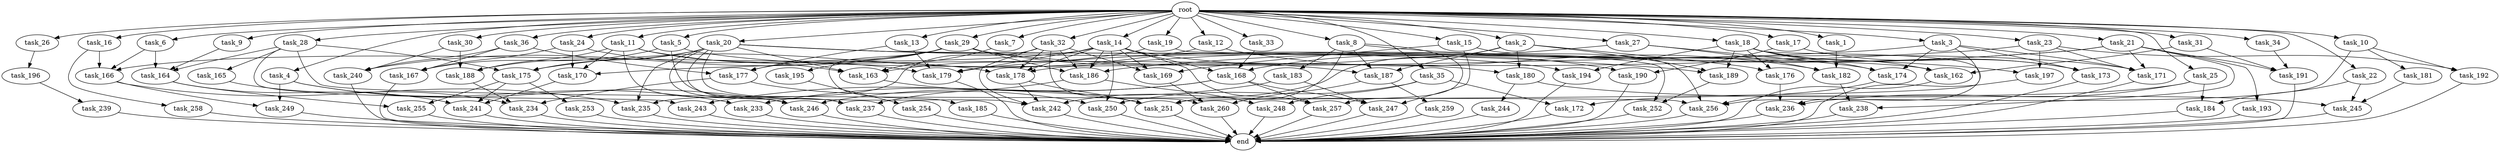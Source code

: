 digraph G {
  task_162 [size="7215545057.280000"];
  task_189 [size="7215545057.280000"];
  task_260 [size="1030792151.040000"];
  task_240 [size="15461882265.600000"];
  task_15 [size="10.240000"];
  task_185 [size="5497558138.880000"];
  task_175 [size="9019431321.600000"];
  task_9 [size="10.240000"];
  task_163 [size="16836271800.320000"];
  task_183 [size="2147483648.000000"];
  task_4 [size="10.240000"];
  task_179 [size="18038862643.200001"];
  task_166 [size="9706626088.960001"];
  task_13 [size="10.240000"];
  task_14 [size="10.240000"];
  task_174 [size="3264175144.960000"];
  task_253 [size="5497558138.880000"];
  task_3 [size="10.240000"];
  task_235 [size="10307921510.400000"];
  task_192 [size="7301444403.200000"];
  task_5 [size="10.240000"];
  task_169 [size="17523466567.680000"];
  task_20 [size="10.240000"];
  task_26 [size="10.240000"];
  task_28 [size="10.240000"];
  task_19 [size="10.240000"];
  task_233 [size="6270652252.160000"];
  task_2 [size="10.240000"];
  task_186 [size="15805479649.280001"];
  task_172 [size="12799002542.080000"];
  task_251 [size="13228499271.680000"];
  task_7 [size="10.240000"];
  task_176 [size="5841155522.560000"];
  task_25 [size="10.240000"];
  task_190 [size="8933531975.680000"];
  task_36 [size="10.240000"];
  task_31 [size="10.240000"];
  task_188 [size="8246337208.320000"];
  task_191 [size="11081015623.680000"];
  task_23 [size="10.240000"];
  task_164 [size="14431090114.559999"];
  task_165 [size="5497558138.880000"];
  task_194 [size="1717986918.400000"];
  task_238 [size="5583457484.800000"];
  task_257 [size="11510512353.280001"];
  task_237 [size="6356551598.080000"];
  task_29 [size="10.240000"];
  task_1 [size="10.240000"];
  task_30 [size="10.240000"];
  task_197 [size="6356551598.080000"];
  task_195 [size="5497558138.880000"];
  task_173 [size="2834678415.360000"];
  task_236 [size="15891378995.200001"];
  task_171 [size="13228499271.680000"];
  task_193 [size="1374389534.720000"];
  task_184 [size="8933531975.680000"];
  task_244 [size="5497558138.880000"];
  task_24 [size="10.240000"];
  task_18 [size="10.240000"];
  task_181 [size="3092376453.120000"];
  task_167 [size="9706626088.960001"];
  task_243 [size="6270652252.160000"];
  task_249 [size="14087492730.880001"];
  task_254 [size="4209067950.080000"];
  task_242 [size="15805479649.280001"];
  task_170 [size="10050223472.639999"];
  task_245 [size="14431090114.559999"];
  task_32 [size="10.240000"];
  task_12 [size="10.240000"];
  task_22 [size="10.240000"];
  task_248 [size="8418135900.160000"];
  task_168 [size="11510512353.280001"];
  task_21 [size="10.240000"];
  task_177 [size="21045339750.400002"];
  task_256 [size="25769803776.000000"];
  task_16 [size="10.240000"];
  task_259 [size="343597383.680000"];
  task_246 [size="13743895347.200001"];
  task_8 [size="10.240000"];
  task_34 [size="10.240000"];
  task_180 [size="6270652252.160000"];
  root [size="0.000000"];
  task_17 [size="10.240000"];
  end [size="0.000000"];
  task_178 [size="15805479649.280001"];
  task_196 [size="1374389534.720000"];
  task_27 [size="10.240000"];
  task_182 [size="3264175144.960000"];
  task_6 [size="10.240000"];
  task_35 [size="10.240000"];
  task_33 [size="10.240000"];
  task_241 [size="13829794693.120001"];
  task_239 [size="3092376453.120000"];
  task_234 [size="12197707120.639999"];
  task_10 [size="10.240000"];
  task_255 [size="6871947673.600000"];
  task_247 [size="10737418240.000000"];
  task_187 [size="13142599925.760000"];
  task_11 [size="10.240000"];
  task_258 [size="773094113.280000"];
  task_250 [size="14946486190.080000"];
  task_252 [size="17179869184.000000"];

  task_162 -> end [size="1.000000"];
  task_189 -> task_252 [size="838860800.000000"];
  task_260 -> end [size="1.000000"];
  task_240 -> end [size="1.000000"];
  task_15 -> task_169 [size="838860800.000000"];
  task_15 -> task_256 [size="838860800.000000"];
  task_15 -> task_247 [size="838860800.000000"];
  task_185 -> end [size="1.000000"];
  task_175 -> task_253 [size="536870912.000000"];
  task_175 -> task_241 [size="536870912.000000"];
  task_175 -> task_255 [size="536870912.000000"];
  task_9 -> task_164 [size="838860800.000000"];
  task_163 -> task_251 [size="33554432.000000"];
  task_183 -> task_246 [size="134217728.000000"];
  task_183 -> task_247 [size="134217728.000000"];
  task_4 -> task_246 [size="536870912.000000"];
  task_4 -> task_233 [size="536870912.000000"];
  task_4 -> task_249 [size="536870912.000000"];
  task_179 -> end [size="1.000000"];
  task_166 -> task_235 [size="838860800.000000"];
  task_166 -> task_249 [size="838860800.000000"];
  task_13 -> task_179 [size="679477248.000000"];
  task_13 -> task_177 [size="679477248.000000"];
  task_14 -> task_178 [size="838860800.000000"];
  task_14 -> task_186 [size="838860800.000000"];
  task_14 -> task_169 [size="838860800.000000"];
  task_14 -> task_168 [size="838860800.000000"];
  task_14 -> task_179 [size="838860800.000000"];
  task_14 -> task_190 [size="838860800.000000"];
  task_14 -> task_166 [size="838860800.000000"];
  task_14 -> task_250 [size="838860800.000000"];
  task_14 -> task_257 [size="838860800.000000"];
  task_174 -> task_256 [size="838860800.000000"];
  task_253 -> end [size="1.000000"];
  task_3 -> task_179 [size="209715200.000000"];
  task_3 -> task_173 [size="209715200.000000"];
  task_3 -> task_171 [size="209715200.000000"];
  task_3 -> task_251 [size="209715200.000000"];
  task_3 -> task_174 [size="209715200.000000"];
  task_235 -> end [size="1.000000"];
  task_192 -> end [size="1.000000"];
  task_5 -> task_167 [size="75497472.000000"];
  task_5 -> task_180 [size="75497472.000000"];
  task_5 -> task_237 [size="75497472.000000"];
  task_169 -> task_260 [size="33554432.000000"];
  task_20 -> task_162 [size="134217728.000000"];
  task_20 -> task_188 [size="134217728.000000"];
  task_20 -> task_246 [size="134217728.000000"];
  task_20 -> task_237 [size="134217728.000000"];
  task_20 -> task_189 [size="134217728.000000"];
  task_20 -> task_235 [size="134217728.000000"];
  task_20 -> task_242 [size="134217728.000000"];
  task_20 -> task_175 [size="134217728.000000"];
  task_20 -> task_194 [size="134217728.000000"];
  task_20 -> task_163 [size="134217728.000000"];
  task_26 -> task_196 [size="134217728.000000"];
  task_28 -> task_164 [size="536870912.000000"];
  task_28 -> task_165 [size="536870912.000000"];
  task_28 -> task_175 [size="536870912.000000"];
  task_28 -> task_256 [size="536870912.000000"];
  task_28 -> task_243 [size="536870912.000000"];
  task_19 -> task_252 [size="838860800.000000"];
  task_19 -> task_163 [size="838860800.000000"];
  task_233 -> end [size="1.000000"];
  task_2 -> task_180 [size="536870912.000000"];
  task_2 -> task_176 [size="536870912.000000"];
  task_2 -> task_242 [size="536870912.000000"];
  task_2 -> task_189 [size="536870912.000000"];
  task_2 -> task_187 [size="536870912.000000"];
  task_186 -> task_237 [size="411041792.000000"];
  task_186 -> task_248 [size="411041792.000000"];
  task_172 -> end [size="1.000000"];
  task_251 -> end [size="1.000000"];
  task_7 -> task_163 [size="134217728.000000"];
  task_176 -> task_236 [size="679477248.000000"];
  task_25 -> task_236 [size="838860800.000000"];
  task_25 -> task_172 [size="838860800.000000"];
  task_25 -> task_184 [size="838860800.000000"];
  task_190 -> end [size="1.000000"];
  task_36 -> task_167 [size="838860800.000000"];
  task_36 -> task_177 [size="838860800.000000"];
  task_36 -> task_240 [size="838860800.000000"];
  task_31 -> task_162 [size="536870912.000000"];
  task_31 -> task_191 [size="536870912.000000"];
  task_188 -> task_234 [size="679477248.000000"];
  task_191 -> end [size="1.000000"];
  task_23 -> task_197 [size="411041792.000000"];
  task_23 -> task_192 [size="411041792.000000"];
  task_23 -> task_171 [size="411041792.000000"];
  task_23 -> task_170 [size="411041792.000000"];
  task_164 -> task_255 [size="134217728.000000"];
  task_164 -> task_241 [size="134217728.000000"];
  task_165 -> task_234 [size="301989888.000000"];
  task_194 -> end [size="1.000000"];
  task_238 -> end [size="1.000000"];
  task_257 -> end [size="1.000000"];
  task_237 -> end [size="1.000000"];
  task_29 -> task_186 [size="536870912.000000"];
  task_29 -> task_195 [size="536870912.000000"];
  task_29 -> task_240 [size="536870912.000000"];
  task_29 -> task_185 [size="536870912.000000"];
  task_29 -> task_177 [size="536870912.000000"];
  task_29 -> task_171 [size="536870912.000000"];
  task_29 -> task_187 [size="536870912.000000"];
  task_1 -> task_182 [size="33554432.000000"];
  task_30 -> task_188 [size="134217728.000000"];
  task_30 -> task_240 [size="134217728.000000"];
  task_197 -> end [size="1.000000"];
  task_195 -> task_254 [size="411041792.000000"];
  task_173 -> end [size="1.000000"];
  task_236 -> end [size="1.000000"];
  task_171 -> end [size="1.000000"];
  task_193 -> end [size="1.000000"];
  task_184 -> end [size="1.000000"];
  task_244 -> end [size="1.000000"];
  task_24 -> task_167 [size="33554432.000000"];
  task_24 -> task_179 [size="33554432.000000"];
  task_24 -> task_170 [size="33554432.000000"];
  task_18 -> task_162 [size="33554432.000000"];
  task_18 -> task_189 [size="33554432.000000"];
  task_18 -> task_174 [size="33554432.000000"];
  task_18 -> task_173 [size="33554432.000000"];
  task_18 -> task_176 [size="33554432.000000"];
  task_18 -> task_236 [size="33554432.000000"];
  task_18 -> task_194 [size="33554432.000000"];
  task_181 -> task_245 [size="838860800.000000"];
  task_167 -> end [size="1.000000"];
  task_243 -> end [size="1.000000"];
  task_249 -> end [size="1.000000"];
  task_254 -> end [size="1.000000"];
  task_242 -> end [size="1.000000"];
  task_170 -> task_241 [size="679477248.000000"];
  task_245 -> end [size="1.000000"];
  task_32 -> task_178 [size="33554432.000000"];
  task_32 -> task_186 [size="33554432.000000"];
  task_32 -> task_169 [size="33554432.000000"];
  task_32 -> task_235 [size="33554432.000000"];
  task_32 -> task_242 [size="33554432.000000"];
  task_32 -> task_260 [size="33554432.000000"];
  task_12 -> task_175 [size="209715200.000000"];
  task_12 -> task_182 [size="209715200.000000"];
  task_22 -> task_245 [size="33554432.000000"];
  task_22 -> task_184 [size="33554432.000000"];
  task_248 -> end [size="1.000000"];
  task_168 -> task_243 [size="75497472.000000"];
  task_168 -> task_233 [size="75497472.000000"];
  task_168 -> task_247 [size="75497472.000000"];
  task_168 -> task_257 [size="75497472.000000"];
  task_21 -> task_178 [size="134217728.000000"];
  task_21 -> task_186 [size="134217728.000000"];
  task_21 -> task_191 [size="134217728.000000"];
  task_21 -> task_171 [size="134217728.000000"];
  task_21 -> task_238 [size="134217728.000000"];
  task_21 -> task_193 [size="134217728.000000"];
  task_177 -> task_250 [size="209715200.000000"];
  task_177 -> task_234 [size="209715200.000000"];
  task_256 -> end [size="1.000000"];
  task_16 -> task_258 [size="75497472.000000"];
  task_16 -> task_166 [size="75497472.000000"];
  task_259 -> end [size="1.000000"];
  task_246 -> end [size="1.000000"];
  task_8 -> task_197 [size="209715200.000000"];
  task_8 -> task_183 [size="209715200.000000"];
  task_8 -> task_257 [size="209715200.000000"];
  task_8 -> task_251 [size="209715200.000000"];
  task_8 -> task_187 [size="209715200.000000"];
  task_34 -> task_191 [size="411041792.000000"];
  task_180 -> task_244 [size="536870912.000000"];
  task_180 -> task_245 [size="536870912.000000"];
  root -> task_26 [size="1.000000"];
  root -> task_8 [size="1.000000"];
  root -> task_34 [size="1.000000"];
  root -> task_28 [size="1.000000"];
  root -> task_15 [size="1.000000"];
  root -> task_29 [size="1.000000"];
  root -> task_17 [size="1.000000"];
  root -> task_9 [size="1.000000"];
  root -> task_6 [size="1.000000"];
  root -> task_2 [size="1.000000"];
  root -> task_10 [size="1.000000"];
  root -> task_27 [size="1.000000"];
  root -> task_7 [size="1.000000"];
  root -> task_4 [size="1.000000"];
  root -> task_24 [size="1.000000"];
  root -> task_25 [size="1.000000"];
  root -> task_18 [size="1.000000"];
  root -> task_20 [size="1.000000"];
  root -> task_35 [size="1.000000"];
  root -> task_13 [size="1.000000"];
  root -> task_31 [size="1.000000"];
  root -> task_14 [size="1.000000"];
  root -> task_1 [size="1.000000"];
  root -> task_23 [size="1.000000"];
  root -> task_11 [size="1.000000"];
  root -> task_3 [size="1.000000"];
  root -> task_32 [size="1.000000"];
  root -> task_5 [size="1.000000"];
  root -> task_12 [size="1.000000"];
  root -> task_22 [size="1.000000"];
  root -> task_19 [size="1.000000"];
  root -> task_33 [size="1.000000"];
  root -> task_36 [size="1.000000"];
  root -> task_21 [size="1.000000"];
  root -> task_16 [size="1.000000"];
  root -> task_30 [size="1.000000"];
  task_17 -> task_190 [size="33554432.000000"];
  task_17 -> task_173 [size="33554432.000000"];
  task_178 -> task_242 [size="838860800.000000"];
  task_178 -> task_251 [size="838860800.000000"];
  task_196 -> task_239 [size="301989888.000000"];
  task_27 -> task_168 [size="75497472.000000"];
  task_27 -> task_182 [size="75497472.000000"];
  task_27 -> task_174 [size="75497472.000000"];
  task_182 -> task_238 [size="411041792.000000"];
  task_6 -> task_164 [size="33554432.000000"];
  task_6 -> task_166 [size="33554432.000000"];
  task_35 -> task_250 [size="411041792.000000"];
  task_35 -> task_172 [size="411041792.000000"];
  task_35 -> task_248 [size="411041792.000000"];
  task_33 -> task_168 [size="209715200.000000"];
  task_241 -> end [size="1.000000"];
  task_239 -> end [size="1.000000"];
  task_234 -> end [size="1.000000"];
  task_10 -> task_181 [size="301989888.000000"];
  task_10 -> task_192 [size="301989888.000000"];
  task_10 -> task_256 [size="301989888.000000"];
  task_255 -> end [size="1.000000"];
  task_247 -> end [size="1.000000"];
  task_187 -> task_260 [size="33554432.000000"];
  task_187 -> task_259 [size="33554432.000000"];
  task_11 -> task_178 [size="536870912.000000"];
  task_11 -> task_188 [size="536870912.000000"];
  task_11 -> task_163 [size="536870912.000000"];
  task_11 -> task_170 [size="536870912.000000"];
  task_11 -> task_246 [size="536870912.000000"];
  task_258 -> end [size="1.000000"];
  task_250 -> end [size="1.000000"];
  task_252 -> end [size="1.000000"];
}
